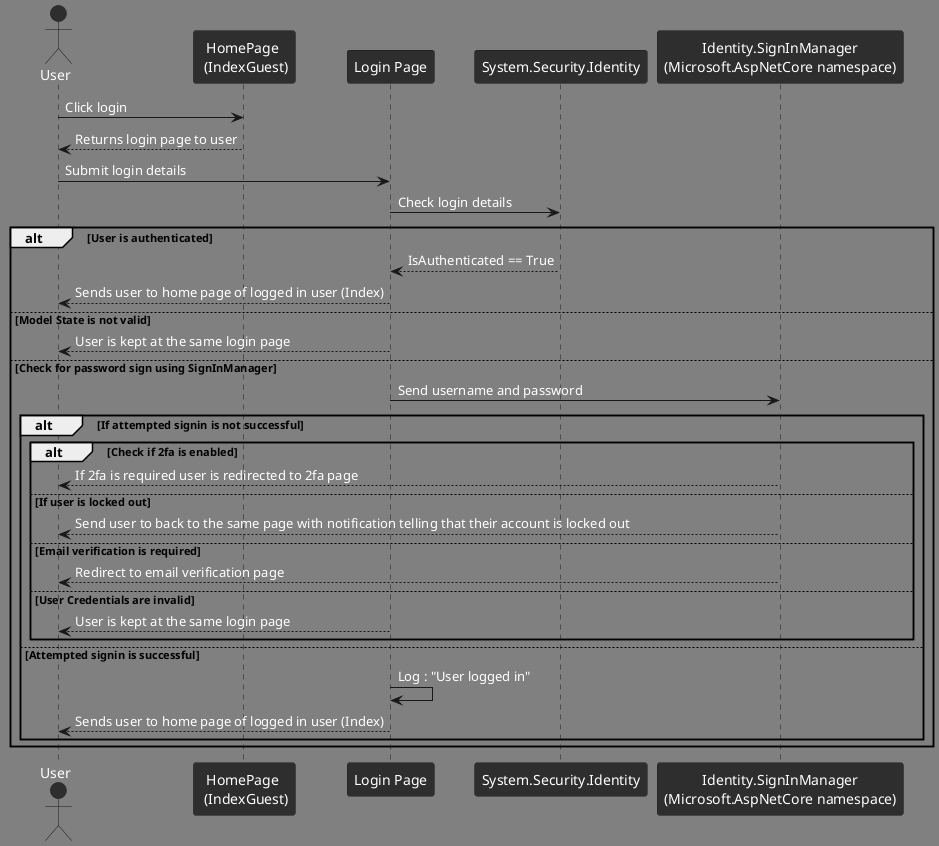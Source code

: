 @startuml

skinparam BackgroundColor Grey
skinparam ActorBackgroundColor 2e2e2e
skinparam ActorFontColor White
skinparam ParticipantBackgroundColor 2e2e2e
skinparam ParticipantFontColor White 
skinparam ArrowFontColor White

actor User as User
participant "HomePage \n (IndexGuest)" as Home
participant "Login Page" as Login
participant "System.Security.Identity" as Security
participant "Identity.SignInManager\n(Microsoft.AspNetCore namespace)" as SignIn

User -> Home : Click login 
Home --> User : Returns login page to user

User -> Login : Submit login details 

Login -> Security : Check login details 

alt User is authenticated
    Security --> Login : IsAuthenticated == True
    Login --> User : Sends user to home page of logged in user (Index)

else Model State is not valid
    Login --> User : User is kept at the same login page 

else Check for password sign using SignInManager
    Login -> SignIn : Send username and password
    alt If attempted signin is not successful 
        alt Check if 2fa is enabled
            SignIn --> User : If 2fa is required user is redirected to 2fa page
        else If user is locked out 
            SignIn --> User : Send user to back to the same page with notification telling that their account is locked out
        else Email verification is required 
            SignIn --> User : Redirect to email verification page
        else User Credentials are invalid
            Login --> User : User is kept at the same login page
        end
    else Attempted signin is successful 
        Login -> Login : Log : "User logged in"
        Login --> User : Sends user to home page of logged in user (Index)
    end
end
@enduml